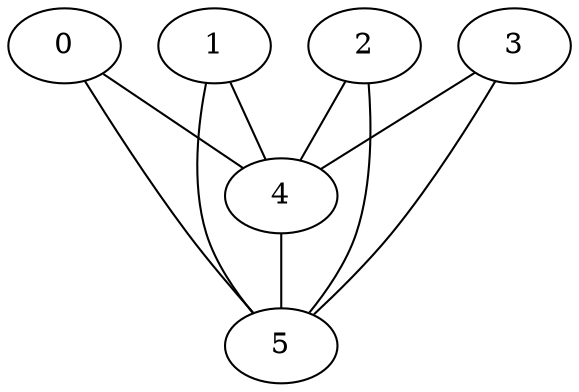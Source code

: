 graph Graphette
{
	0 -- 4;
	0 -- 5;
	1 -- 4;
	1 -- 5;
	2 -- 4;
	2 -- 5;
	3 -- 4;
	3 -- 5;
	4 -- 5;
}